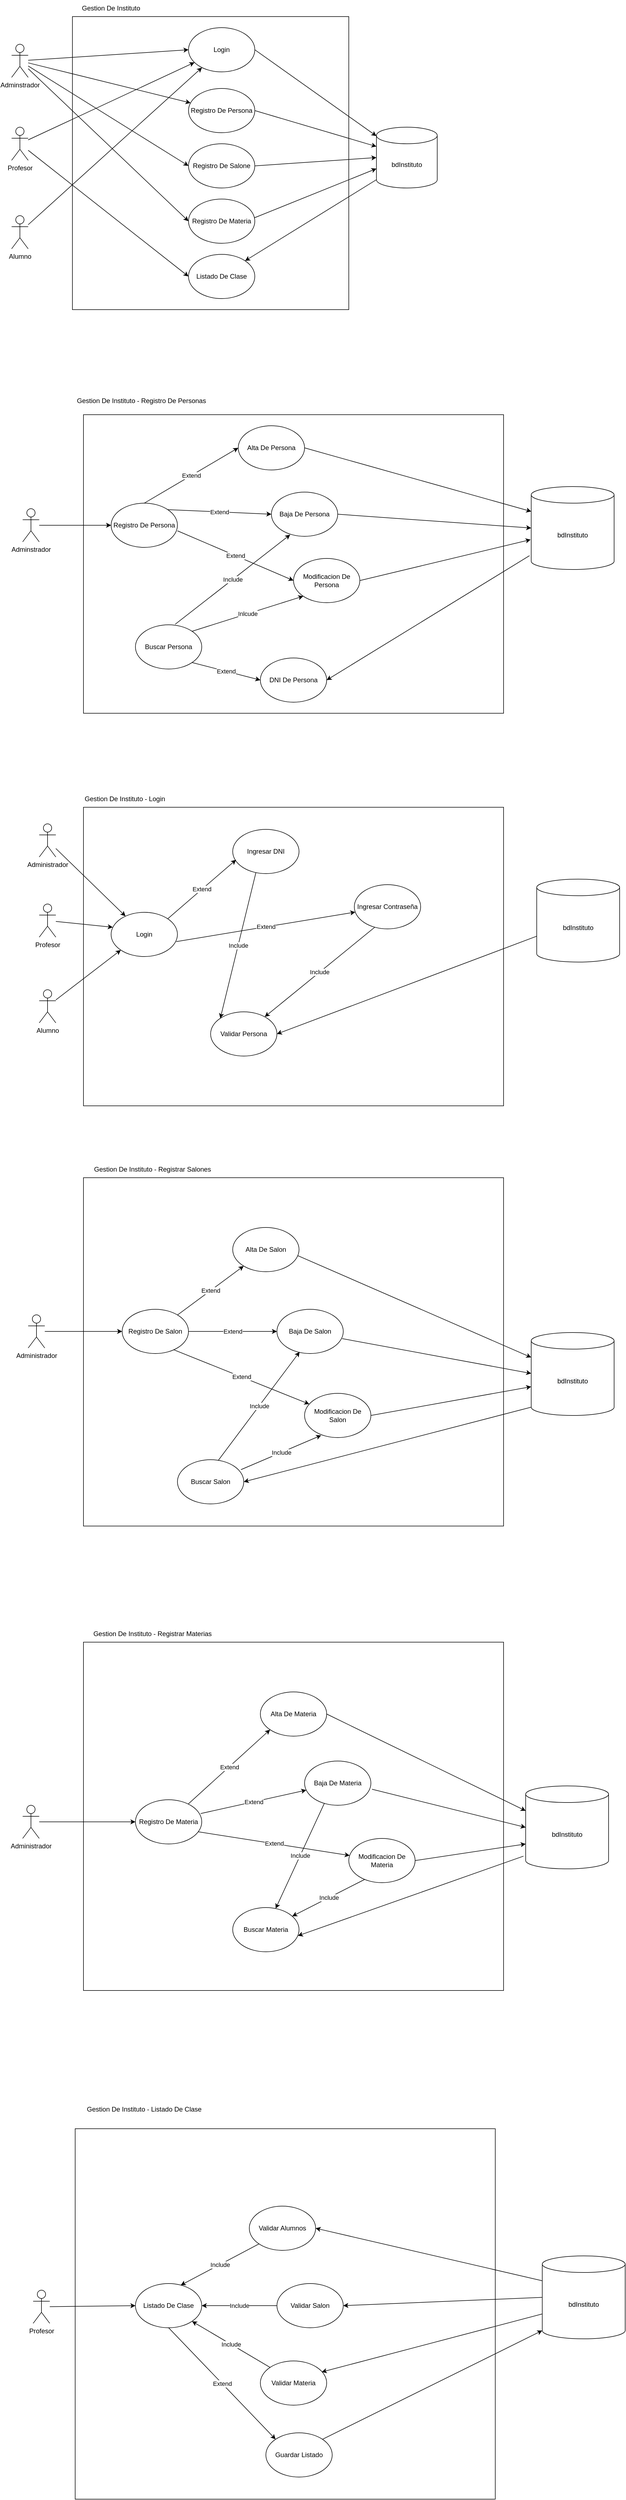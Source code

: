<mxfile version="15.8.4" type="device"><diagram id="-wFXfc17kBSRdId4Ls2g" name="Page-1"><mxGraphModel dx="926" dy="592" grid="1" gridSize="10" guides="1" tooltips="1" connect="1" arrows="1" fold="1" page="1" pageScale="1" pageWidth="827" pageHeight="1169" math="0" shadow="0"><root><mxCell id="0"/><mxCell id="1" parent="0"/><mxCell id="Vv6PEkUXhC2qgfV2S90C-1" value="Adminstrador" style="shape=umlActor;verticalLabelPosition=bottom;verticalAlign=top;html=1;outlineConnect=0;" parent="1" vertex="1"><mxGeometry x="190" y="80" width="30" height="60" as="geometry"/></mxCell><mxCell id="fvJUigm2IbokWETQCIVI-1" value="" style="rounded=0;whiteSpace=wrap;html=1;" vertex="1" parent="1"><mxGeometry x="300" y="30" width="500" height="530" as="geometry"/></mxCell><mxCell id="fvJUigm2IbokWETQCIVI-2" value="Alumno" style="shape=umlActor;verticalLabelPosition=bottom;verticalAlign=top;html=1;outlineConnect=0;" vertex="1" parent="1"><mxGeometry x="190" y="390" width="30" height="60" as="geometry"/></mxCell><mxCell id="fvJUigm2IbokWETQCIVI-3" value="Profesor" style="shape=umlActor;verticalLabelPosition=bottom;verticalAlign=top;html=1;outlineConnect=0;" vertex="1" parent="1"><mxGeometry x="190" y="230" width="30" height="60" as="geometry"/></mxCell><mxCell id="fvJUigm2IbokWETQCIVI-5" value="Login" style="ellipse;whiteSpace=wrap;html=1;" vertex="1" parent="1"><mxGeometry x="510" y="50" width="120" height="80" as="geometry"/></mxCell><mxCell id="fvJUigm2IbokWETQCIVI-6" value="Registro De Persona" style="ellipse;whiteSpace=wrap;html=1;" vertex="1" parent="1"><mxGeometry x="510" y="160" width="120" height="80" as="geometry"/></mxCell><mxCell id="fvJUigm2IbokWETQCIVI-8" value="bdInstituto" style="shape=cylinder3;whiteSpace=wrap;html=1;boundedLbl=1;backgroundOutline=1;size=15;" vertex="1" parent="1"><mxGeometry x="850" y="230" width="110" height="110" as="geometry"/></mxCell><mxCell id="fvJUigm2IbokWETQCIVI-9" value="Gestion De Instituto" style="text;html=1;strokeColor=none;fillColor=none;align=center;verticalAlign=middle;whiteSpace=wrap;rounded=0;" vertex="1" parent="1"><mxGeometry x="300" width="140" height="30" as="geometry"/></mxCell><mxCell id="fvJUigm2IbokWETQCIVI-11" value="Listado De Clase" style="ellipse;whiteSpace=wrap;html=1;" vertex="1" parent="1"><mxGeometry x="510" y="460" width="120" height="80" as="geometry"/></mxCell><mxCell id="fvJUigm2IbokWETQCIVI-17" value="" style="endArrow=classic;html=1;rounded=0;" edge="1" parent="1" source="Vv6PEkUXhC2qgfV2S90C-1" target="fvJUigm2IbokWETQCIVI-6"><mxGeometry width="50" height="50" relative="1" as="geometry"><mxPoint x="290" y="260" as="sourcePoint"/><mxPoint x="340" y="210" as="targetPoint"/></mxGeometry></mxCell><mxCell id="fvJUigm2IbokWETQCIVI-18" value="" style="endArrow=classic;html=1;rounded=0;" edge="1" parent="1" source="fvJUigm2IbokWETQCIVI-3" target="fvJUigm2IbokWETQCIVI-5"><mxGeometry width="50" height="50" relative="1" as="geometry"><mxPoint x="290" y="300" as="sourcePoint"/><mxPoint x="470" y="140" as="targetPoint"/></mxGeometry></mxCell><mxCell id="fvJUigm2IbokWETQCIVI-19" value="" style="endArrow=classic;html=1;rounded=0;" edge="1" parent="1" source="fvJUigm2IbokWETQCIVI-2" target="fvJUigm2IbokWETQCIVI-5"><mxGeometry width="50" height="50" relative="1" as="geometry"><mxPoint x="310" y="380" as="sourcePoint"/><mxPoint x="360" y="330" as="targetPoint"/></mxGeometry></mxCell><mxCell id="fvJUigm2IbokWETQCIVI-20" value="" style="endArrow=classic;html=1;rounded=0;entryX=0;entryY=0.5;entryDx=0;entryDy=0;" edge="1" parent="1" source="Vv6PEkUXhC2qgfV2S90C-1" target="fvJUigm2IbokWETQCIVI-5"><mxGeometry width="50" height="50" relative="1" as="geometry"><mxPoint x="370" y="140" as="sourcePoint"/><mxPoint x="420" y="90" as="targetPoint"/></mxGeometry></mxCell><mxCell id="fvJUigm2IbokWETQCIVI-21" value="" style="endArrow=classic;html=1;rounded=0;entryX=0;entryY=0.5;entryDx=0;entryDy=0;" edge="1" parent="1" source="fvJUigm2IbokWETQCIVI-3" target="fvJUigm2IbokWETQCIVI-11"><mxGeometry width="50" height="50" relative="1" as="geometry"><mxPoint x="350" y="470" as="sourcePoint"/><mxPoint x="400" y="420" as="targetPoint"/></mxGeometry></mxCell><mxCell id="fvJUigm2IbokWETQCIVI-22" value="" style="rounded=0;whiteSpace=wrap;html=1;" vertex="1" parent="1"><mxGeometry x="320" y="750" width="760" height="540" as="geometry"/></mxCell><mxCell id="fvJUigm2IbokWETQCIVI-23" value="Adminstrador" style="shape=umlActor;verticalLabelPosition=bottom;verticalAlign=top;html=1;outlineConnect=0;" vertex="1" parent="1"><mxGeometry x="210" y="920" width="30" height="60" as="geometry"/></mxCell><mxCell id="fvJUigm2IbokWETQCIVI-24" value="Gestion De Instituto - Registro De Personas" style="text;html=1;strokeColor=none;fillColor=none;align=center;verticalAlign=middle;whiteSpace=wrap;rounded=0;" vertex="1" parent="1"><mxGeometry x="300" y="710" width="250" height="30" as="geometry"/></mxCell><mxCell id="fvJUigm2IbokWETQCIVI-25" value="Registro De Salone" style="ellipse;whiteSpace=wrap;html=1;" vertex="1" parent="1"><mxGeometry x="510" y="260" width="120" height="80" as="geometry"/></mxCell><mxCell id="fvJUigm2IbokWETQCIVI-26" value="Registro De Materia" style="ellipse;whiteSpace=wrap;html=1;" vertex="1" parent="1"><mxGeometry x="510" y="360" width="120" height="80" as="geometry"/></mxCell><mxCell id="fvJUigm2IbokWETQCIVI-27" value="" style="endArrow=classic;html=1;rounded=0;entryX=0;entryY=0.5;entryDx=0;entryDy=0;" edge="1" parent="1" source="Vv6PEkUXhC2qgfV2S90C-1" target="fvJUigm2IbokWETQCIVI-25"><mxGeometry width="50" height="50" relative="1" as="geometry"><mxPoint x="230" y="123.699" as="sourcePoint"/><mxPoint x="523.726" y="196.124" as="targetPoint"/></mxGeometry></mxCell><mxCell id="fvJUigm2IbokWETQCIVI-28" value="" style="endArrow=classic;html=1;rounded=0;entryX=0;entryY=0.5;entryDx=0;entryDy=0;" edge="1" parent="1" source="Vv6PEkUXhC2qgfV2S90C-1" target="fvJUigm2IbokWETQCIVI-26"><mxGeometry width="50" height="50" relative="1" as="geometry"><mxPoint x="240" y="133.699" as="sourcePoint"/><mxPoint x="533.726" y="206.124" as="targetPoint"/></mxGeometry></mxCell><mxCell id="fvJUigm2IbokWETQCIVI-29" value="" style="endArrow=classic;html=1;rounded=0;exitX=1;exitY=0.5;exitDx=0;exitDy=0;" edge="1" parent="1" source="fvJUigm2IbokWETQCIVI-5" target="fvJUigm2IbokWETQCIVI-8"><mxGeometry width="50" height="50" relative="1" as="geometry"><mxPoint x="510" y="259.996" as="sourcePoint"/><mxPoint x="800" y="240.98" as="targetPoint"/></mxGeometry></mxCell><mxCell id="fvJUigm2IbokWETQCIVI-30" value="" style="endArrow=classic;html=1;rounded=0;entryX=0;entryY=0;entryDx=0;entryDy=35;exitX=1;exitY=0.5;exitDx=0;exitDy=0;entryPerimeter=0;" edge="1" parent="1" source="fvJUigm2IbokWETQCIVI-6" target="fvJUigm2IbokWETQCIVI-8"><mxGeometry width="50" height="50" relative="1" as="geometry"><mxPoint x="660" y="279.016" as="sourcePoint"/><mxPoint x="950" y="260" as="targetPoint"/></mxGeometry></mxCell><mxCell id="fvJUigm2IbokWETQCIVI-31" value="" style="endArrow=classic;html=1;rounded=0;entryX=0;entryY=0.5;entryDx=0;entryDy=0;entryPerimeter=0;exitX=1;exitY=0.5;exitDx=0;exitDy=0;" edge="1" parent="1" source="fvJUigm2IbokWETQCIVI-25" target="fvJUigm2IbokWETQCIVI-8"><mxGeometry width="50" height="50" relative="1" as="geometry"><mxPoint x="440" y="379.016" as="sourcePoint"/><mxPoint x="730" y="360" as="targetPoint"/></mxGeometry></mxCell><mxCell id="fvJUigm2IbokWETQCIVI-32" value="" style="endArrow=classic;html=1;rounded=0;entryX=0;entryY=0;entryDx=0;entryDy=75;entryPerimeter=0;exitX=0.992;exitY=0.425;exitDx=0;exitDy=0;exitPerimeter=0;" edge="1" parent="1" source="fvJUigm2IbokWETQCIVI-26" target="fvJUigm2IbokWETQCIVI-8"><mxGeometry width="50" height="50" relative="1" as="geometry"><mxPoint x="460" y="409.016" as="sourcePoint"/><mxPoint x="750" y="390" as="targetPoint"/></mxGeometry></mxCell><mxCell id="fvJUigm2IbokWETQCIVI-33" value="" style="endArrow=classic;html=1;rounded=0;entryX=1;entryY=0;entryDx=0;entryDy=0;exitX=0;exitY=1;exitDx=0;exitDy=-15;exitPerimeter=0;" edge="1" parent="1" source="fvJUigm2IbokWETQCIVI-8" target="fvJUigm2IbokWETQCIVI-11"><mxGeometry width="50" height="50" relative="1" as="geometry"><mxPoint x="640" y="499.016" as="sourcePoint"/><mxPoint x="930" y="480" as="targetPoint"/></mxGeometry></mxCell><mxCell id="fvJUigm2IbokWETQCIVI-36" value="Registro De Persona" style="ellipse;whiteSpace=wrap;html=1;" vertex="1" parent="1"><mxGeometry x="370" y="910" width="120" height="80" as="geometry"/></mxCell><mxCell id="fvJUigm2IbokWETQCIVI-37" value="" style="endArrow=classic;html=1;rounded=0;entryX=0;entryY=0.5;entryDx=0;entryDy=0;" edge="1" parent="1" source="fvJUigm2IbokWETQCIVI-23" target="fvJUigm2IbokWETQCIVI-36"><mxGeometry width="50" height="50" relative="1" as="geometry"><mxPoint x="210" y="835.903" as="sourcePoint"/><mxPoint x="500" y="1064.1" as="targetPoint"/></mxGeometry></mxCell><mxCell id="fvJUigm2IbokWETQCIVI-42" value="Alta De Persona" style="ellipse;whiteSpace=wrap;html=1;" vertex="1" parent="1"><mxGeometry x="600" y="770" width="120" height="80" as="geometry"/></mxCell><mxCell id="fvJUigm2IbokWETQCIVI-43" value="Baja De Persona" style="ellipse;whiteSpace=wrap;html=1;" vertex="1" parent="1"><mxGeometry x="660" y="890" width="120" height="80" as="geometry"/></mxCell><mxCell id="fvJUigm2IbokWETQCIVI-44" value="Modificacion De Persona" style="ellipse;whiteSpace=wrap;html=1;" vertex="1" parent="1"><mxGeometry x="700" y="1010" width="120" height="80" as="geometry"/></mxCell><mxCell id="fvJUigm2IbokWETQCIVI-45" value="&#10;&#10;&lt;span style=&quot;color: rgb(0, 0, 0); font-family: helvetica; font-size: 12px; font-style: normal; font-weight: 400; letter-spacing: normal; text-align: center; text-indent: 0px; text-transform: none; word-spacing: 0px; background-color: rgb(248, 249, 250); display: inline; float: none;&quot;&gt;bdInstituto&lt;/span&gt;&#10;&#10;" style="shape=cylinder3;whiteSpace=wrap;html=1;boundedLbl=1;backgroundOutline=1;size=15;" vertex="1" parent="1"><mxGeometry x="1130" y="880" width="150" height="150" as="geometry"/></mxCell><mxCell id="fvJUigm2IbokWETQCIVI-49" value="Buscar Persona" style="ellipse;whiteSpace=wrap;html=1;" vertex="1" parent="1"><mxGeometry x="414" y="1130" width="120" height="80" as="geometry"/></mxCell><mxCell id="fvJUigm2IbokWETQCIVI-50" value="Extend" style="endArrow=classic;html=1;rounded=0;entryX=0;entryY=0.5;entryDx=0;entryDy=0;exitX=0.5;exitY=0;exitDx=0;exitDy=0;" edge="1" parent="1" source="fvJUigm2IbokWETQCIVI-36" target="fvJUigm2IbokWETQCIVI-42"><mxGeometry width="50" height="50" relative="1" as="geometry"><mxPoint x="450" y="930" as="sourcePoint"/><mxPoint x="500" y="880" as="targetPoint"/></mxGeometry></mxCell><mxCell id="fvJUigm2IbokWETQCIVI-51" value="Extend" style="endArrow=classic;html=1;rounded=0;entryX=0;entryY=0.5;entryDx=0;entryDy=0;exitX=1;exitY=0;exitDx=0;exitDy=0;" edge="1" parent="1" source="fvJUigm2IbokWETQCIVI-36" target="fvJUigm2IbokWETQCIVI-43"><mxGeometry width="50" height="50" relative="1" as="geometry"><mxPoint x="440" y="920" as="sourcePoint"/><mxPoint x="507.574" y="868.284" as="targetPoint"/></mxGeometry></mxCell><mxCell id="fvJUigm2IbokWETQCIVI-52" value="Extend" style="endArrow=classic;html=1;rounded=0;entryX=0;entryY=0.5;entryDx=0;entryDy=0;exitX=1;exitY=0.625;exitDx=0;exitDy=0;exitPerimeter=0;" edge="1" parent="1" source="fvJUigm2IbokWETQCIVI-36" target="fvJUigm2IbokWETQCIVI-44"><mxGeometry width="50" height="50" relative="1" as="geometry"><mxPoint x="450" y="930" as="sourcePoint"/><mxPoint x="517.574" y="878.284" as="targetPoint"/></mxGeometry></mxCell><mxCell id="fvJUigm2IbokWETQCIVI-55" value="DNI De Persona" style="ellipse;whiteSpace=wrap;html=1;" vertex="1" parent="1"><mxGeometry x="640" y="1190" width="120" height="80" as="geometry"/></mxCell><mxCell id="fvJUigm2IbokWETQCIVI-56" value="Extend" style="endArrow=classic;html=1;rounded=0;entryX=0;entryY=0.5;entryDx=0;entryDy=0;exitX=1;exitY=1;exitDx=0;exitDy=0;" edge="1" parent="1" source="fvJUigm2IbokWETQCIVI-49" target="fvJUigm2IbokWETQCIVI-55"><mxGeometry width="50" height="50" relative="1" as="geometry"><mxPoint x="440" y="1000" as="sourcePoint"/><mxPoint x="441.574" y="1131.716" as="targetPoint"/></mxGeometry></mxCell><mxCell id="fvJUigm2IbokWETQCIVI-57" value="" style="endArrow=classic;html=1;rounded=0;entryX=0;entryY=0.5;entryDx=0;entryDy=0;entryPerimeter=0;exitX=1;exitY=0.5;exitDx=0;exitDy=0;" edge="1" parent="1" source="fvJUigm2IbokWETQCIVI-43" target="fvJUigm2IbokWETQCIVI-45"><mxGeometry width="50" height="50" relative="1" as="geometry"><mxPoint x="810" y="970" as="sourcePoint"/><mxPoint x="860" y="920" as="targetPoint"/></mxGeometry></mxCell><mxCell id="fvJUigm2IbokWETQCIVI-58" value="" style="endArrow=classic;html=1;rounded=0;entryX=-0.007;entryY=0.64;entryDx=0;entryDy=0;entryPerimeter=0;exitX=1;exitY=0.5;exitDx=0;exitDy=0;" edge="1" parent="1" source="fvJUigm2IbokWETQCIVI-44" target="fvJUigm2IbokWETQCIVI-45"><mxGeometry width="50" height="50" relative="1" as="geometry"><mxPoint x="720" y="890" as="sourcePoint"/><mxPoint x="1140" y="965" as="targetPoint"/></mxGeometry></mxCell><mxCell id="fvJUigm2IbokWETQCIVI-59" value="" style="endArrow=classic;html=1;rounded=0;entryX=0;entryY=0;entryDx=0;entryDy=45;entryPerimeter=0;exitX=1;exitY=0.5;exitDx=0;exitDy=0;" edge="1" parent="1" source="fvJUigm2IbokWETQCIVI-42" target="fvJUigm2IbokWETQCIVI-45"><mxGeometry width="50" height="50" relative="1" as="geometry"><mxPoint x="730" y="900" as="sourcePoint"/><mxPoint x="1150" y="975" as="targetPoint"/></mxGeometry></mxCell><mxCell id="fvJUigm2IbokWETQCIVI-60" value="" style="endArrow=none;html=1;rounded=0;entryX=-0.02;entryY=0.833;entryDx=0;entryDy=0;entryPerimeter=0;exitX=1;exitY=0.5;exitDx=0;exitDy=0;startArrow=classic;startFill=1;endFill=0;" edge="1" parent="1" source="fvJUigm2IbokWETQCIVI-55" target="fvJUigm2IbokWETQCIVI-45"><mxGeometry width="50" height="50" relative="1" as="geometry"><mxPoint x="740" y="910" as="sourcePoint"/><mxPoint x="1160" y="985" as="targetPoint"/></mxGeometry></mxCell><mxCell id="fvJUigm2IbokWETQCIVI-62" value="Inlcude" style="endArrow=none;html=1;rounded=0;entryX=1;entryY=0;entryDx=0;entryDy=0;exitX=0;exitY=1;exitDx=0;exitDy=0;endFill=0;startArrow=classic;startFill=1;" edge="1" parent="1" source="fvJUigm2IbokWETQCIVI-44" target="fvJUigm2IbokWETQCIVI-49"><mxGeometry width="50" height="50" relative="1" as="geometry"><mxPoint x="526.426" y="1188.284" as="sourcePoint"/><mxPoint x="650" y="1190" as="targetPoint"/></mxGeometry></mxCell><mxCell id="fvJUigm2IbokWETQCIVI-63" value="Include" style="endArrow=classic;html=1;rounded=0;entryX=0.283;entryY=0.963;entryDx=0;entryDy=0;exitX=0.6;exitY=-0.012;exitDx=0;exitDy=0;entryPerimeter=0;exitPerimeter=0;endFill=1;startArrow=none;startFill=0;" edge="1" parent="1" source="fvJUigm2IbokWETQCIVI-49" target="fvJUigm2IbokWETQCIVI-43"><mxGeometry width="50" height="50" relative="1" as="geometry"><mxPoint x="536.426" y="1198.284" as="sourcePoint"/><mxPoint x="660" y="1200" as="targetPoint"/></mxGeometry></mxCell><mxCell id="fvJUigm2IbokWETQCIVI-64" value="" style="rounded=0;whiteSpace=wrap;html=1;" vertex="1" parent="1"><mxGeometry x="320" y="1460" width="760" height="540" as="geometry"/></mxCell><mxCell id="fvJUigm2IbokWETQCIVI-65" value="&#10;&#10;&lt;span style=&quot;color: rgb(0, 0, 0); font-family: helvetica; font-size: 12px; font-style: normal; font-weight: 400; letter-spacing: normal; text-align: center; text-indent: 0px; text-transform: none; word-spacing: 0px; background-color: rgb(248, 249, 250); display: inline; float: none;&quot;&gt;bdInstituto&lt;/span&gt;&#10;&#10;" style="shape=cylinder3;whiteSpace=wrap;html=1;boundedLbl=1;backgroundOutline=1;size=15;" vertex="1" parent="1"><mxGeometry x="1140" y="1590" width="150" height="150" as="geometry"/></mxCell><mxCell id="fvJUigm2IbokWETQCIVI-66" value="Administrador" style="shape=umlActor;verticalLabelPosition=bottom;verticalAlign=top;html=1;outlineConnect=0;" vertex="1" parent="1"><mxGeometry x="240" y="1490" width="30" height="60" as="geometry"/></mxCell><mxCell id="fvJUigm2IbokWETQCIVI-67" value="Profesor" style="shape=umlActor;verticalLabelPosition=bottom;verticalAlign=top;html=1;outlineConnect=0;" vertex="1" parent="1"><mxGeometry x="240" y="1635" width="30" height="60" as="geometry"/></mxCell><mxCell id="fvJUigm2IbokWETQCIVI-68" value="Alumno" style="shape=umlActor;verticalLabelPosition=bottom;verticalAlign=top;html=1;outlineConnect=0;" vertex="1" parent="1"><mxGeometry x="240" y="1790" width="30" height="60" as="geometry"/></mxCell><mxCell id="fvJUigm2IbokWETQCIVI-70" value="Login" style="ellipse;whiteSpace=wrap;html=1;" vertex="1" parent="1"><mxGeometry x="370" y="1650" width="120" height="80" as="geometry"/></mxCell><mxCell id="fvJUigm2IbokWETQCIVI-71" value="Ingresar DNI" style="ellipse;whiteSpace=wrap;html=1;" vertex="1" parent="1"><mxGeometry x="590" y="1500" width="120" height="80" as="geometry"/></mxCell><mxCell id="fvJUigm2IbokWETQCIVI-72" value="Ingresar Contraseña" style="ellipse;whiteSpace=wrap;html=1;" vertex="1" parent="1"><mxGeometry x="810" y="1600" width="120" height="80" as="geometry"/></mxCell><mxCell id="fvJUigm2IbokWETQCIVI-73" value="Gestion De Instituto - Login" style="text;html=1;strokeColor=none;fillColor=none;align=center;verticalAlign=middle;whiteSpace=wrap;rounded=0;" vertex="1" parent="1"><mxGeometry x="270" y="1430" width="250" height="30" as="geometry"/></mxCell><mxCell id="fvJUigm2IbokWETQCIVI-74" value="Validar Persona" style="ellipse;whiteSpace=wrap;html=1;" vertex="1" parent="1"><mxGeometry x="550" y="1830" width="120" height="80" as="geometry"/></mxCell><mxCell id="fvJUigm2IbokWETQCIVI-75" value="Extend" style="endArrow=classic;html=1;rounded=0;entryX=0.05;entryY=0.688;entryDx=0;entryDy=0;entryPerimeter=0;exitX=1;exitY=0;exitDx=0;exitDy=0;" edge="1" parent="1" source="fvJUigm2IbokWETQCIVI-70" target="fvJUigm2IbokWETQCIVI-71"><mxGeometry width="50" height="50" relative="1" as="geometry"><mxPoint x="520" y="1670" as="sourcePoint"/><mxPoint x="570" y="1620" as="targetPoint"/></mxGeometry></mxCell><mxCell id="fvJUigm2IbokWETQCIVI-76" value="Extend" style="endArrow=classic;html=1;rounded=0;exitX=0.983;exitY=0.663;exitDx=0;exitDy=0;exitPerimeter=0;" edge="1" parent="1" source="fvJUigm2IbokWETQCIVI-70" target="fvJUigm2IbokWETQCIVI-72"><mxGeometry width="50" height="50" relative="1" as="geometry"><mxPoint x="522.426" y="1636.716" as="sourcePoint"/><mxPoint x="686" y="1575.04" as="targetPoint"/></mxGeometry></mxCell><mxCell id="fvJUigm2IbokWETQCIVI-78" value="" style="endArrow=classic;html=1;rounded=0;entryX=1;entryY=0.5;entryDx=0;entryDy=0;" edge="1" parent="1" source="fvJUigm2IbokWETQCIVI-65" target="fvJUigm2IbokWETQCIVI-74"><mxGeometry width="50" height="50" relative="1" as="geometry"><mxPoint x="430" y="1820" as="sourcePoint"/><mxPoint x="480" y="1770" as="targetPoint"/></mxGeometry></mxCell><mxCell id="fvJUigm2IbokWETQCIVI-79" value="Include" style="endArrow=classic;html=1;rounded=0;entryX=0;entryY=0;entryDx=0;entryDy=0;exitX=0.35;exitY=0.975;exitDx=0;exitDy=0;exitPerimeter=0;" edge="1" parent="1" source="fvJUigm2IbokWETQCIVI-71" target="fvJUigm2IbokWETQCIVI-74"><mxGeometry width="50" height="50" relative="1" as="geometry"><mxPoint x="532.426" y="1646.716" as="sourcePoint"/><mxPoint x="696" y="1585.04" as="targetPoint"/></mxGeometry></mxCell><mxCell id="fvJUigm2IbokWETQCIVI-80" value="Include" style="endArrow=classic;html=1;rounded=0;exitX=0.308;exitY=0.963;exitDx=0;exitDy=0;exitPerimeter=0;" edge="1" parent="1" source="fvJUigm2IbokWETQCIVI-72" target="fvJUigm2IbokWETQCIVI-74"><mxGeometry width="50" height="50" relative="1" as="geometry"><mxPoint x="642" y="1588" as="sourcePoint"/><mxPoint x="597.574" y="1861.716" as="targetPoint"/></mxGeometry></mxCell><mxCell id="fvJUigm2IbokWETQCIVI-81" value="" style="endArrow=classic;html=1;rounded=0;" edge="1" parent="1" source="fvJUigm2IbokWETQCIVI-66" target="fvJUigm2IbokWETQCIVI-70"><mxGeometry width="50" height="50" relative="1" as="geometry"><mxPoint x="280" y="1520" as="sourcePoint"/><mxPoint x="290" y="1841.79" as="targetPoint"/></mxGeometry></mxCell><mxCell id="fvJUigm2IbokWETQCIVI-82" value="" style="endArrow=classic;html=1;rounded=0;entryX=0.025;entryY=0.338;entryDx=0;entryDy=0;entryPerimeter=0;" edge="1" parent="1" source="fvJUigm2IbokWETQCIVI-67" target="fvJUigm2IbokWETQCIVI-70"><mxGeometry width="50" height="50" relative="1" as="geometry"><mxPoint x="280" y="1544.571" as="sourcePoint"/><mxPoint x="406.049" y="1667.019" as="targetPoint"/></mxGeometry></mxCell><mxCell id="fvJUigm2IbokWETQCIVI-83" value="" style="endArrow=classic;html=1;rounded=0;entryX=0;entryY=1;entryDx=0;entryDy=0;" edge="1" parent="1" source="fvJUigm2IbokWETQCIVI-68" target="fvJUigm2IbokWETQCIVI-70"><mxGeometry width="50" height="50" relative="1" as="geometry"><mxPoint x="290" y="1554.571" as="sourcePoint"/><mxPoint x="416.049" y="1677.019" as="targetPoint"/></mxGeometry></mxCell><mxCell id="fvJUigm2IbokWETQCIVI-84" value="" style="rounded=0;whiteSpace=wrap;html=1;" vertex="1" parent="1"><mxGeometry x="320" y="2130" width="760" height="630" as="geometry"/></mxCell><mxCell id="fvJUigm2IbokWETQCIVI-85" value="Gestion De Instituto - Registrar Salones" style="text;html=1;strokeColor=none;fillColor=none;align=center;verticalAlign=middle;whiteSpace=wrap;rounded=0;" vertex="1" parent="1"><mxGeometry x="320" y="2100" width="250" height="30" as="geometry"/></mxCell><mxCell id="fvJUigm2IbokWETQCIVI-87" value="&#10;&#10;&lt;span style=&quot;color: rgb(0, 0, 0); font-family: helvetica; font-size: 12px; font-style: normal; font-weight: 400; letter-spacing: normal; text-align: center; text-indent: 0px; text-transform: none; word-spacing: 0px; background-color: rgb(248, 249, 250); display: inline; float: none;&quot;&gt;bdInstituto&lt;/span&gt;&#10;&#10;" style="shape=cylinder3;whiteSpace=wrap;html=1;boundedLbl=1;backgroundOutline=1;size=15;" vertex="1" parent="1"><mxGeometry x="1130" y="2410" width="150" height="150" as="geometry"/></mxCell><mxCell id="fvJUigm2IbokWETQCIVI-88" value="Administrador" style="shape=umlActor;verticalLabelPosition=bottom;verticalAlign=top;html=1;outlineConnect=0;" vertex="1" parent="1"><mxGeometry x="220" y="2378" width="30" height="60" as="geometry"/></mxCell><mxCell id="fvJUigm2IbokWETQCIVI-89" value="Registro De Salon" style="ellipse;whiteSpace=wrap;html=1;" vertex="1" parent="1"><mxGeometry x="390" y="2368" width="120" height="80" as="geometry"/></mxCell><mxCell id="fvJUigm2IbokWETQCIVI-90" value="" style="endArrow=classic;html=1;rounded=0;entryX=0;entryY=0.5;entryDx=0;entryDy=0;" edge="1" parent="1" source="fvJUigm2IbokWETQCIVI-88" target="fvJUigm2IbokWETQCIVI-89"><mxGeometry width="50" height="50" relative="1" as="geometry"><mxPoint x="350" y="2410" as="sourcePoint"/><mxPoint x="400" y="2360" as="targetPoint"/></mxGeometry></mxCell><mxCell id="fvJUigm2IbokWETQCIVI-91" value="Alta De Salon" style="ellipse;whiteSpace=wrap;html=1;" vertex="1" parent="1"><mxGeometry x="590" y="2220" width="120" height="80" as="geometry"/></mxCell><mxCell id="fvJUigm2IbokWETQCIVI-92" value="Baja De Salon" style="ellipse;whiteSpace=wrap;html=1;" vertex="1" parent="1"><mxGeometry x="670" y="2368" width="120" height="80" as="geometry"/></mxCell><mxCell id="fvJUigm2IbokWETQCIVI-93" value="Modificacion De Salon" style="ellipse;whiteSpace=wrap;html=1;" vertex="1" parent="1"><mxGeometry x="720" y="2520" width="120" height="80" as="geometry"/></mxCell><mxCell id="fvJUigm2IbokWETQCIVI-94" value="Extend" style="endArrow=classic;html=1;rounded=0;" edge="1" parent="1" source="fvJUigm2IbokWETQCIVI-89" target="fvJUigm2IbokWETQCIVI-91"><mxGeometry width="50" height="50" relative="1" as="geometry"><mxPoint x="260" y="2418.162" as="sourcePoint"/><mxPoint x="430" y="2420" as="targetPoint"/></mxGeometry></mxCell><mxCell id="fvJUigm2IbokWETQCIVI-95" value="Extend" style="endArrow=classic;html=1;rounded=0;" edge="1" parent="1" source="fvJUigm2IbokWETQCIVI-89" target="fvJUigm2IbokWETQCIVI-92"><mxGeometry width="50" height="50" relative="1" as="geometry"><mxPoint x="521.987" y="2386.158" as="sourcePoint"/><mxPoint x="628.031" y="2273.849" as="targetPoint"/></mxGeometry></mxCell><mxCell id="fvJUigm2IbokWETQCIVI-96" value="Extend" style="endArrow=classic;html=1;rounded=0;exitX=0.775;exitY=0.913;exitDx=0;exitDy=0;exitPerimeter=0;" edge="1" parent="1" source="fvJUigm2IbokWETQCIVI-89" target="fvJUigm2IbokWETQCIVI-93"><mxGeometry width="50" height="50" relative="1" as="geometry"><mxPoint x="520" y="2418" as="sourcePoint"/><mxPoint x="690" y="2418" as="targetPoint"/></mxGeometry></mxCell><mxCell id="fvJUigm2IbokWETQCIVI-98" value="" style="endArrow=classic;html=1;rounded=0;entryX=0;entryY=0;entryDx=0;entryDy=45;entryPerimeter=0;exitX=0.983;exitY=0.638;exitDx=0;exitDy=0;exitPerimeter=0;" edge="1" parent="1" source="fvJUigm2IbokWETQCIVI-91" target="fvJUigm2IbokWETQCIVI-87"><mxGeometry width="50" height="50" relative="1" as="geometry"><mxPoint x="500.096" y="2388.243" as="sourcePoint"/><mxPoint x="619.84" y="2299.718" as="targetPoint"/></mxGeometry></mxCell><mxCell id="fvJUigm2IbokWETQCIVI-99" value="" style="endArrow=classic;html=1;rounded=0;exitX=0.983;exitY=0.663;exitDx=0;exitDy=0;exitPerimeter=0;" edge="1" parent="1" source="fvJUigm2IbokWETQCIVI-92"><mxGeometry width="50" height="50" relative="1" as="geometry"><mxPoint x="717.96" y="2281.04" as="sourcePoint"/><mxPoint x="1130" y="2484" as="targetPoint"/></mxGeometry></mxCell><mxCell id="fvJUigm2IbokWETQCIVI-100" value="" style="endArrow=classic;html=1;rounded=0;exitX=1;exitY=0.5;exitDx=0;exitDy=0;entryX=0;entryY=0.653;entryDx=0;entryDy=0;entryPerimeter=0;" edge="1" parent="1" source="fvJUigm2IbokWETQCIVI-93" target="fvJUigm2IbokWETQCIVI-87"><mxGeometry width="50" height="50" relative="1" as="geometry"><mxPoint x="817.96" y="2431.04" as="sourcePoint"/><mxPoint x="1140" y="2494" as="targetPoint"/></mxGeometry></mxCell><mxCell id="fvJUigm2IbokWETQCIVI-101" value="Buscar Salon" style="ellipse;whiteSpace=wrap;html=1;" vertex="1" parent="1"><mxGeometry x="490" y="2640" width="120" height="80" as="geometry"/></mxCell><mxCell id="fvJUigm2IbokWETQCIVI-102" value="Include" style="endArrow=classic;html=1;rounded=0;exitX=0.617;exitY=0.013;exitDx=0;exitDy=0;entryX=0.342;entryY=0.963;entryDx=0;entryDy=0;entryPerimeter=0;exitPerimeter=0;" edge="1" parent="1" source="fvJUigm2IbokWETQCIVI-101" target="fvJUigm2IbokWETQCIVI-92"><mxGeometry width="50" height="50" relative="1" as="geometry"><mxPoint x="850" y="2570" as="sourcePoint"/><mxPoint x="1140" y="2517.95" as="targetPoint"/></mxGeometry></mxCell><mxCell id="fvJUigm2IbokWETQCIVI-103" value="Include" style="endArrow=classic;html=1;rounded=0;exitX=0.958;exitY=0.225;exitDx=0;exitDy=0;entryX=0.25;entryY=0.95;entryDx=0;entryDy=0;entryPerimeter=0;exitPerimeter=0;" edge="1" parent="1" source="fvJUigm2IbokWETQCIVI-101" target="fvJUigm2IbokWETQCIVI-93"><mxGeometry width="50" height="50" relative="1" as="geometry"><mxPoint x="594.04" y="2641.04" as="sourcePoint"/><mxPoint x="721.04" y="2455.04" as="targetPoint"/></mxGeometry></mxCell><mxCell id="fvJUigm2IbokWETQCIVI-104" value="" style="endArrow=classic;html=1;rounded=0;exitX=0;exitY=1;exitDx=0;exitDy=-15;entryX=1;entryY=0.5;entryDx=0;entryDy=0;exitPerimeter=0;" edge="1" parent="1" source="fvJUigm2IbokWETQCIVI-87" target="fvJUigm2IbokWETQCIVI-101"><mxGeometry width="50" height="50" relative="1" as="geometry"><mxPoint x="850" y="2570" as="sourcePoint"/><mxPoint x="1140" y="2517.95" as="targetPoint"/></mxGeometry></mxCell><mxCell id="fvJUigm2IbokWETQCIVI-105" value="" style="rounded=0;whiteSpace=wrap;html=1;" vertex="1" parent="1"><mxGeometry x="320" y="2970" width="760" height="630" as="geometry"/></mxCell><mxCell id="fvJUigm2IbokWETQCIVI-106" value="&#10;&#10;&lt;span style=&quot;color: rgb(0, 0, 0); font-family: helvetica; font-size: 12px; font-style: normal; font-weight: 400; letter-spacing: normal; text-align: center; text-indent: 0px; text-transform: none; word-spacing: 0px; background-color: rgb(248, 249, 250); display: inline; float: none;&quot;&gt;bdInstituto&lt;/span&gt;&#10;&#10;" style="shape=cylinder3;whiteSpace=wrap;html=1;boundedLbl=1;backgroundOutline=1;size=15;" vertex="1" parent="1"><mxGeometry x="1120" y="3230" width="150" height="150" as="geometry"/></mxCell><mxCell id="fvJUigm2IbokWETQCIVI-107" value="Gestion De Instituto - Registrar Materias" style="text;html=1;strokeColor=none;fillColor=none;align=center;verticalAlign=middle;whiteSpace=wrap;rounded=0;" vertex="1" parent="1"><mxGeometry x="320" y="2940" width="250" height="30" as="geometry"/></mxCell><mxCell id="fvJUigm2IbokWETQCIVI-108" value="Administrador" style="shape=umlActor;verticalLabelPosition=bottom;verticalAlign=top;html=1;outlineConnect=0;" vertex="1" parent="1"><mxGeometry x="210" y="3265" width="30" height="60" as="geometry"/></mxCell><mxCell id="fvJUigm2IbokWETQCIVI-109" value="Registro De Materia" style="ellipse;whiteSpace=wrap;html=1;" vertex="1" parent="1"><mxGeometry x="414" y="3255" width="120" height="80" as="geometry"/></mxCell><mxCell id="fvJUigm2IbokWETQCIVI-111" value="" style="endArrow=classic;html=1;rounded=0;entryX=0;entryY=0.5;entryDx=0;entryDy=0;" edge="1" parent="1" source="fvJUigm2IbokWETQCIVI-108" target="fvJUigm2IbokWETQCIVI-109"><mxGeometry width="50" height="50" relative="1" as="geometry"><mxPoint x="560" y="3360" as="sourcePoint"/><mxPoint x="610" y="3310" as="targetPoint"/></mxGeometry></mxCell><mxCell id="fvJUigm2IbokWETQCIVI-113" value="Alta De Materia" style="ellipse;whiteSpace=wrap;html=1;" vertex="1" parent="1"><mxGeometry x="640" y="3060" width="120" height="80" as="geometry"/></mxCell><mxCell id="fvJUigm2IbokWETQCIVI-114" value="Baja De Materia" style="ellipse;whiteSpace=wrap;html=1;" vertex="1" parent="1"><mxGeometry x="720" y="3185" width="120" height="80" as="geometry"/></mxCell><mxCell id="fvJUigm2IbokWETQCIVI-115" value="Modificacion De Materia" style="ellipse;whiteSpace=wrap;html=1;" vertex="1" parent="1"><mxGeometry x="800" y="3325" width="120" height="80" as="geometry"/></mxCell><mxCell id="fvJUigm2IbokWETQCIVI-116" value="Extend" style="endArrow=classic;html=1;rounded=0;entryX=0;entryY=1;entryDx=0;entryDy=0;" edge="1" parent="1" source="fvJUigm2IbokWETQCIVI-109" target="fvJUigm2IbokWETQCIVI-113"><mxGeometry width="50" height="50" relative="1" as="geometry"><mxPoint x="560" y="3390" as="sourcePoint"/><mxPoint x="610" y="3340" as="targetPoint"/></mxGeometry></mxCell><mxCell id="fvJUigm2IbokWETQCIVI-117" value="Extend" style="endArrow=classic;html=1;rounded=0;exitX=0.983;exitY=0.313;exitDx=0;exitDy=0;exitPerimeter=0;" edge="1" parent="1" source="fvJUigm2IbokWETQCIVI-109" target="fvJUigm2IbokWETQCIVI-114"><mxGeometry width="50" height="50" relative="1" as="geometry"><mxPoint x="513.073" y="3270.009" as="sourcePoint"/><mxPoint x="597.574" y="3168.284" as="targetPoint"/></mxGeometry></mxCell><mxCell id="fvJUigm2IbokWETQCIVI-118" value="Extend" style="endArrow=classic;html=1;rounded=0;exitX=0.95;exitY=0.725;exitDx=0;exitDy=0;exitPerimeter=0;" edge="1" parent="1" source="fvJUigm2IbokWETQCIVI-109" target="fvJUigm2IbokWETQCIVI-115"><mxGeometry width="50" height="50" relative="1" as="geometry"><mxPoint x="523.073" y="3280.009" as="sourcePoint"/><mxPoint x="607.574" y="3178.284" as="targetPoint"/></mxGeometry></mxCell><mxCell id="fvJUigm2IbokWETQCIVI-119" value="Buscar Materia" style="ellipse;whiteSpace=wrap;html=1;" vertex="1" parent="1"><mxGeometry x="590" y="3450" width="120" height="80" as="geometry"/></mxCell><mxCell id="fvJUigm2IbokWETQCIVI-120" value="Include" style="endArrow=classic;html=1;rounded=0;exitX=0.3;exitY=0.95;exitDx=0;exitDy=0;exitPerimeter=0;" edge="1" parent="1" source="fvJUigm2IbokWETQCIVI-114" target="fvJUigm2IbokWETQCIVI-119"><mxGeometry width="50" height="50" relative="1" as="geometry"><mxPoint x="538" y="3323" as="sourcePoint"/><mxPoint x="811.59" y="3365.852" as="targetPoint"/></mxGeometry></mxCell><mxCell id="fvJUigm2IbokWETQCIVI-121" value="Include" style="endArrow=classic;html=1;rounded=0;exitX=0.242;exitY=0.925;exitDx=0;exitDy=0;exitPerimeter=0;" edge="1" parent="1" source="fvJUigm2IbokWETQCIVI-115" target="fvJUigm2IbokWETQCIVI-119"><mxGeometry width="50" height="50" relative="1" as="geometry"><mxPoint x="766" y="3271" as="sourcePoint"/><mxPoint x="677.692" y="3461.778" as="targetPoint"/></mxGeometry></mxCell><mxCell id="fvJUigm2IbokWETQCIVI-123" value="" style="endArrow=classic;html=1;rounded=0;entryX=0;entryY=0;entryDx=0;entryDy=105;entryPerimeter=0;exitX=1;exitY=0.5;exitDx=0;exitDy=0;" edge="1" parent="1" source="fvJUigm2IbokWETQCIVI-115" target="fvJUigm2IbokWETQCIVI-106"><mxGeometry width="50" height="50" relative="1" as="geometry"><mxPoint x="890" y="3390" as="sourcePoint"/><mxPoint x="940" y="3340" as="targetPoint"/></mxGeometry></mxCell><mxCell id="fvJUigm2IbokWETQCIVI-124" value="" style="endArrow=classic;html=1;rounded=0;entryX=0;entryY=0.5;entryDx=0;entryDy=0;entryPerimeter=0;exitX=1.017;exitY=0.638;exitDx=0;exitDy=0;exitPerimeter=0;" edge="1" parent="1" source="fvJUigm2IbokWETQCIVI-114" target="fvJUigm2IbokWETQCIVI-106"><mxGeometry width="50" height="50" relative="1" as="geometry"><mxPoint x="930" y="3375" as="sourcePoint"/><mxPoint x="1130" y="3364.05" as="targetPoint"/></mxGeometry></mxCell><mxCell id="fvJUigm2IbokWETQCIVI-125" value="" style="endArrow=classic;html=1;rounded=0;entryX=0;entryY=0;entryDx=0;entryDy=45;entryPerimeter=0;exitX=1;exitY=0.5;exitDx=0;exitDy=0;" edge="1" parent="1" source="fvJUigm2IbokWETQCIVI-113" target="fvJUigm2IbokWETQCIVI-106"><mxGeometry width="50" height="50" relative="1" as="geometry"><mxPoint x="852.04" y="3246.04" as="sourcePoint"/><mxPoint x="1130" y="3315" as="targetPoint"/></mxGeometry></mxCell><mxCell id="fvJUigm2IbokWETQCIVI-126" value="" style="endArrow=classic;html=1;rounded=0;entryX=0.983;entryY=0.638;entryDx=0;entryDy=0;entryPerimeter=0;exitX=-0.027;exitY=0.847;exitDx=0;exitDy=0;exitPerimeter=0;" edge="1" parent="1" source="fvJUigm2IbokWETQCIVI-106" target="fvJUigm2IbokWETQCIVI-119"><mxGeometry width="50" height="50" relative="1" as="geometry"><mxPoint x="852.04" y="3246.04" as="sourcePoint"/><mxPoint x="1130" y="3315" as="targetPoint"/></mxGeometry></mxCell><mxCell id="fvJUigm2IbokWETQCIVI-127" value="" style="rounded=0;whiteSpace=wrap;html=1;" vertex="1" parent="1"><mxGeometry x="305" y="3850" width="760" height="670" as="geometry"/></mxCell><mxCell id="fvJUigm2IbokWETQCIVI-128" value="&#10;&#10;&lt;span style=&quot;color: rgb(0, 0, 0); font-family: helvetica; font-size: 12px; font-style: normal; font-weight: 400; letter-spacing: normal; text-align: center; text-indent: 0px; text-transform: none; word-spacing: 0px; background-color: rgb(248, 249, 250); display: inline; float: none;&quot;&gt;bdInstituto&lt;/span&gt;&#10;&#10;" style="shape=cylinder3;whiteSpace=wrap;html=1;boundedLbl=1;backgroundOutline=1;size=15;" vertex="1" parent="1"><mxGeometry x="1150" y="4080" width="150" height="150" as="geometry"/></mxCell><mxCell id="fvJUigm2IbokWETQCIVI-129" value="Gestion De Instituto - Listado De Clase" style="text;html=1;strokeColor=none;fillColor=none;align=center;verticalAlign=middle;whiteSpace=wrap;rounded=0;" vertex="1" parent="1"><mxGeometry x="305" y="3800" width="250" height="30" as="geometry"/></mxCell><mxCell id="fvJUigm2IbokWETQCIVI-130" value="Profesor" style="shape=umlActor;verticalLabelPosition=bottom;verticalAlign=top;html=1;outlineConnect=0;" vertex="1" parent="1"><mxGeometry x="229" y="4142" width="30" height="60" as="geometry"/></mxCell><mxCell id="fvJUigm2IbokWETQCIVI-131" value="Listado De Clase" style="ellipse;whiteSpace=wrap;html=1;" vertex="1" parent="1"><mxGeometry x="414" y="4130" width="120" height="80" as="geometry"/></mxCell><mxCell id="fvJUigm2IbokWETQCIVI-132" value="" style="endArrow=classic;html=1;rounded=0;entryX=0;entryY=0.5;entryDx=0;entryDy=0;" edge="1" parent="1" source="fvJUigm2IbokWETQCIVI-130" target="fvJUigm2IbokWETQCIVI-131"><mxGeometry width="50" height="50" relative="1" as="geometry"><mxPoint x="289" y="4190" as="sourcePoint"/><mxPoint x="339" y="4140" as="targetPoint"/></mxGeometry></mxCell><mxCell id="fvJUigm2IbokWETQCIVI-133" value="Validar Alumnos" style="ellipse;whiteSpace=wrap;html=1;" vertex="1" parent="1"><mxGeometry x="620" y="3990" width="120" height="80" as="geometry"/></mxCell><mxCell id="fvJUigm2IbokWETQCIVI-134" value="Validar Salon" style="ellipse;whiteSpace=wrap;html=1;" vertex="1" parent="1"><mxGeometry x="670" y="4130" width="120" height="80" as="geometry"/></mxCell><mxCell id="fvJUigm2IbokWETQCIVI-135" value="Validar Materia" style="ellipse;whiteSpace=wrap;html=1;" vertex="1" parent="1"><mxGeometry x="640" y="4270" width="120" height="80" as="geometry"/></mxCell><mxCell id="fvJUigm2IbokWETQCIVI-136" value="Include" style="endArrow=none;html=1;rounded=0;exitX=0.683;exitY=0.038;exitDx=0;exitDy=0;exitPerimeter=0;entryX=0;entryY=1;entryDx=0;entryDy=0;endFill=0;startArrow=classic;startFill=1;" edge="1" parent="1" source="fvJUigm2IbokWETQCIVI-131" target="fvJUigm2IbokWETQCIVI-133"><mxGeometry width="50" height="50" relative="1" as="geometry"><mxPoint x="770" y="4080" as="sourcePoint"/><mxPoint x="820" y="4030" as="targetPoint"/></mxGeometry></mxCell><mxCell id="fvJUigm2IbokWETQCIVI-137" value="Include" style="endArrow=none;html=1;rounded=0;exitX=1;exitY=0.5;exitDx=0;exitDy=0;entryX=0;entryY=0.5;entryDx=0;entryDy=0;startArrow=classic;startFill=1;endFill=0;" edge="1" parent="1" source="fvJUigm2IbokWETQCIVI-131" target="fvJUigm2IbokWETQCIVI-134"><mxGeometry width="50" height="50" relative="1" as="geometry"><mxPoint x="505.96" y="4143.04" as="sourcePoint"/><mxPoint x="617.574" y="4068.284" as="targetPoint"/></mxGeometry></mxCell><mxCell id="fvJUigm2IbokWETQCIVI-138" value="Include" style="endArrow=classic;html=1;rounded=0;exitX=0;exitY=0;exitDx=0;exitDy=0;entryX=1;entryY=1;entryDx=0;entryDy=0;" edge="1" parent="1" source="fvJUigm2IbokWETQCIVI-135" target="fvJUigm2IbokWETQCIVI-131"><mxGeometry width="50" height="50" relative="1" as="geometry"><mxPoint x="544" y="4180" as="sourcePoint"/><mxPoint x="690" y="4182" as="targetPoint"/></mxGeometry></mxCell><mxCell id="fvJUigm2IbokWETQCIVI-139" value="" style="endArrow=classic;html=1;rounded=0;exitX=0;exitY=0;exitDx=0;exitDy=45;exitPerimeter=0;entryX=1;entryY=0.5;entryDx=0;entryDy=0;" edge="1" parent="1" source="fvJUigm2IbokWETQCIVI-128" target="fvJUigm2IbokWETQCIVI-133"><mxGeometry width="50" height="50" relative="1" as="geometry"><mxPoint x="830" y="4090" as="sourcePoint"/><mxPoint x="880" y="4040" as="targetPoint"/></mxGeometry></mxCell><mxCell id="fvJUigm2IbokWETQCIVI-140" value="" style="endArrow=classic;html=1;rounded=0;exitX=0;exitY=0.5;exitDx=0;exitDy=0;exitPerimeter=0;entryX=1;entryY=0.5;entryDx=0;entryDy=0;" edge="1" parent="1" source="fvJUigm2IbokWETQCIVI-128" target="fvJUigm2IbokWETQCIVI-134"><mxGeometry width="50" height="50" relative="1" as="geometry"><mxPoint x="1160" y="4135" as="sourcePoint"/><mxPoint x="750" y="4040" as="targetPoint"/></mxGeometry></mxCell><mxCell id="fvJUigm2IbokWETQCIVI-141" value="" style="endArrow=classic;html=1;rounded=0;exitX=0;exitY=0;exitDx=0;exitDy=105;exitPerimeter=0;entryX=0.925;entryY=0.25;entryDx=0;entryDy=0;entryPerimeter=0;" edge="1" parent="1" source="fvJUigm2IbokWETQCIVI-128" target="fvJUigm2IbokWETQCIVI-135"><mxGeometry width="50" height="50" relative="1" as="geometry"><mxPoint x="1170" y="4145" as="sourcePoint"/><mxPoint x="760" y="4050" as="targetPoint"/></mxGeometry></mxCell><mxCell id="fvJUigm2IbokWETQCIVI-142" value="Guardar Listado" style="ellipse;whiteSpace=wrap;html=1;" vertex="1" parent="1"><mxGeometry x="650" y="4400" width="120" height="80" as="geometry"/></mxCell><mxCell id="fvJUigm2IbokWETQCIVI-143" value="" style="endArrow=classic;html=1;rounded=0;exitX=1;exitY=0;exitDx=0;exitDy=0;entryX=0;entryY=1;entryDx=0;entryDy=-15;entryPerimeter=0;" edge="1" parent="1" source="fvJUigm2IbokWETQCIVI-142" target="fvJUigm2IbokWETQCIVI-128"><mxGeometry width="50" height="50" relative="1" as="geometry"><mxPoint x="1159" y="4370" as="sourcePoint"/><mxPoint x="760" y="4475" as="targetPoint"/></mxGeometry></mxCell><mxCell id="fvJUigm2IbokWETQCIVI-144" value="Extend" style="endArrow=none;html=1;rounded=0;exitX=0;exitY=0;exitDx=0;exitDy=0;entryX=0.5;entryY=1;entryDx=0;entryDy=0;endFill=0;startArrow=classic;startFill=1;" edge="1" parent="1" source="fvJUigm2IbokWETQCIVI-142" target="fvJUigm2IbokWETQCIVI-131"><mxGeometry width="50" height="50" relative="1" as="geometry"><mxPoint x="762.426" y="4431.716" as="sourcePoint"/><mxPoint x="1160" y="4225" as="targetPoint"/></mxGeometry></mxCell></root></mxGraphModel></diagram></mxfile>